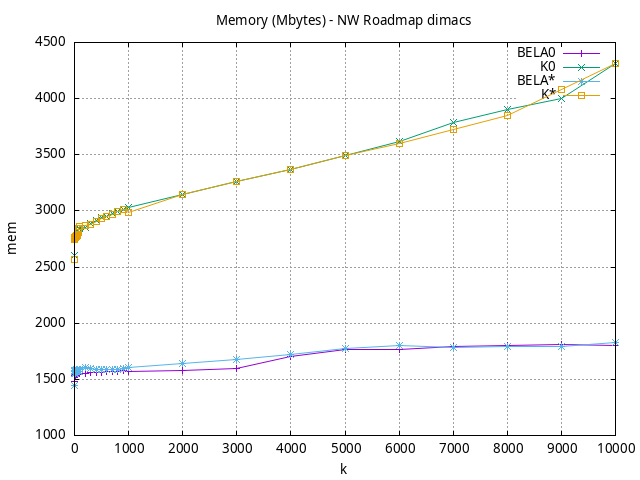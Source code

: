 #!/usr/bin/gnuplot
# -*- coding: utf-8 -*-
#
# results/roadmap/dimacs/NW/USA-road-d.NW.mixed.mem.gnuplot
#
# Started on 01/09/2024 14:44:52
# Author: Carlos Linares López
set grid
set xlabel "k"
set ylabel "mem"

set title "Memory (Mbytes) - NW Roadmap dimacs"

set terminal png enhanced font "Ariel,10"
set output 'USA-road-d.NW.mixed.mem.png'

plot "-" title "BELA0"      with linesp, "-" title "K0"      with linesp, "-" title "BELA*"      with linesp, "-" title "K*"      with linesp

	1 1481.19
	2 1536.7
	3 1544.04
	4 1534.76
	5 1536.74
	6 1534.86
	7 1534.86
	8 1539.54
	9 1543.97
	10 1533.86
	20 1533.86
	30 1542.74
	40 1544.52
	50 1544.54
	60 1547.23
	70 1552.95
	80 1554.21
	90 1555.31
	100 1549.34
	200 1555.45
	300 1559.88
	400 1561.52
	500 1563.69
	600 1566.4
	700 1568.67
	800 1573.49
	900 1580.12
	1000 1574.26
	2000 1582.04
	3000 1592.34
	4000 1705.0
	5000 1766.97
	6000 1767.95
	7000 1788.87
	8000 1805.04
	9000 1809.63
	10000 1803.78
end
	1 2601.18
	2 2751.54
	3 2753.62
	4 2756.08
	5 2757.54
	6 2759.62
	7 2762.08
	8 2764.08
	9 2766.08
	10 2767.54
	20 2770.16
	30 2774.16
	40 2778.16
	50 2784.86
	60 2793.08
	70 2825.02
	80 2843.52
	90 2846.62
	100 2846.92
	200 2854.6
	300 2885.84
	400 2918.83
	500 2937.66
	600 2954.54
	700 2973.83
	800 2994.34
	900 3012.91
	1000 3028.75
	2000 3142.3
	3000 3262.18
	4000 3371.77
	5000 3493.45
	6000 3621.6
	7000 3783.44
	8000 3900.03
	9000 3998.41
	10000 4310.11
end
	1 1447.24
	2 1553.08
	3 1567.2
	4 1567.2
	5 1567.9
	6 1569.6
	7 1572.47
	8 1574.43
	9 1556.32
	10 1555.94
	20 1579.7
	30 1583.2
	40 1585.33
	50 1590.2
	60 1574.82
	70 1568.34
	80 1568.34
	90 1569.06
	100 1589.76
	200 1601.86
	300 1598.06
	400 1591.34
	500 1592.06
	600 1590.62
	700 1592.18
	800 1592.18
	900 1599.74
	1000 1609.95
	2000 1642.66
	3000 1677.58
	4000 1718.65
	5000 1771.14
	6000 1797.72
	7000 1783.43
	8000 1796.22
	9000 1796.32
	10000 1831.74
end
	1 2566.17
	2 2748.2
	3 2752.12
	4 2754.12
	5 2756.12
	6 2758.12
	7 2760.12
	8 2762.12
	9 2763.16
	10 2765.16
	20 2768.24
	30 2774.16
	40 2777.62
	50 2783.86
	60 2792.08
	70 2803.76
	80 2846.88
	90 2861.28
	100 2861.28
	200 2866.18
	300 2882.98
	400 2906.54
	500 2930.46
	600 2950.8
	700 2966.58
	800 2993.34
	900 3011.92
	1000 2984.8
	2000 3142.3
	3000 3263.13
	4000 3370.81
	5000 3495.36
	6000 3602.13
	7000 3721.58
	8000 3852.5
	9000 4083.21
	10000 4310.34
end
